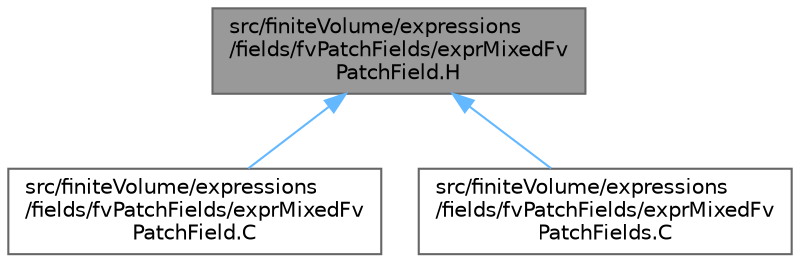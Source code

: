 digraph "src/finiteVolume/expressions/fields/fvPatchFields/exprMixedFvPatchField.H"
{
 // LATEX_PDF_SIZE
  bgcolor="transparent";
  edge [fontname=Helvetica,fontsize=10,labelfontname=Helvetica,labelfontsize=10];
  node [fontname=Helvetica,fontsize=10,shape=box,height=0.2,width=0.4];
  Node1 [id="Node000001",label="src/finiteVolume/expressions\l/fields/fvPatchFields/exprMixedFv\lPatchField.H",height=0.2,width=0.4,color="gray40", fillcolor="grey60", style="filled", fontcolor="black",tooltip=" "];
  Node1 -> Node2 [id="edge1_Node000001_Node000002",dir="back",color="steelblue1",style="solid",tooltip=" "];
  Node2 [id="Node000002",label="src/finiteVolume/expressions\l/fields/fvPatchFields/exprMixedFv\lPatchField.C",height=0.2,width=0.4,color="grey40", fillcolor="white", style="filled",URL="$exprMixedFvPatchField_8C.html",tooltip=" "];
  Node1 -> Node3 [id="edge2_Node000001_Node000003",dir="back",color="steelblue1",style="solid",tooltip=" "];
  Node3 [id="Node000003",label="src/finiteVolume/expressions\l/fields/fvPatchFields/exprMixedFv\lPatchFields.C",height=0.2,width=0.4,color="grey40", fillcolor="white", style="filled",URL="$exprMixedFvPatchFields_8C.html",tooltip=" "];
}
